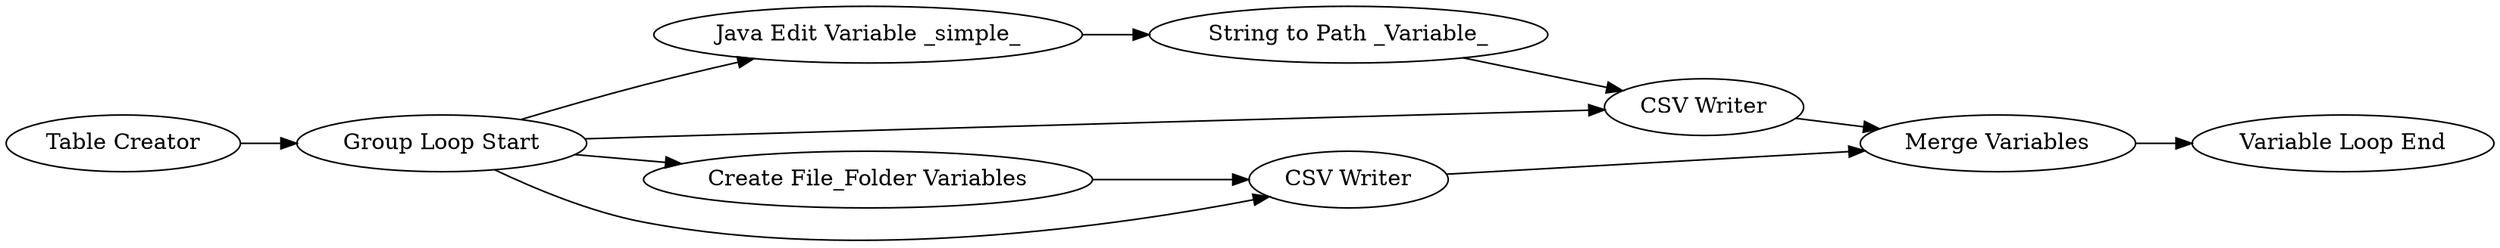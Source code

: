 digraph {
	756 [label="Table Creator"]
	760 [label="Group Loop Start"]
	763 [label="Java Edit Variable _simple_"]
	765 [label="String to Path _Variable_"]
	766 [label="CSV Writer"]
	767 [label="Variable Loop End"]
	768 [label="Create File_Folder Variables"]
	769 [label="Merge Variables"]
	770 [label="CSV Writer"]
	756 -> 760
	760 -> 763
	760 -> 766
	760 -> 768
	760 -> 770
	763 -> 765
	765 -> 766
	766 -> 769
	768 -> 770
	769 -> 767
	770 -> 769
	rankdir=LR
}
